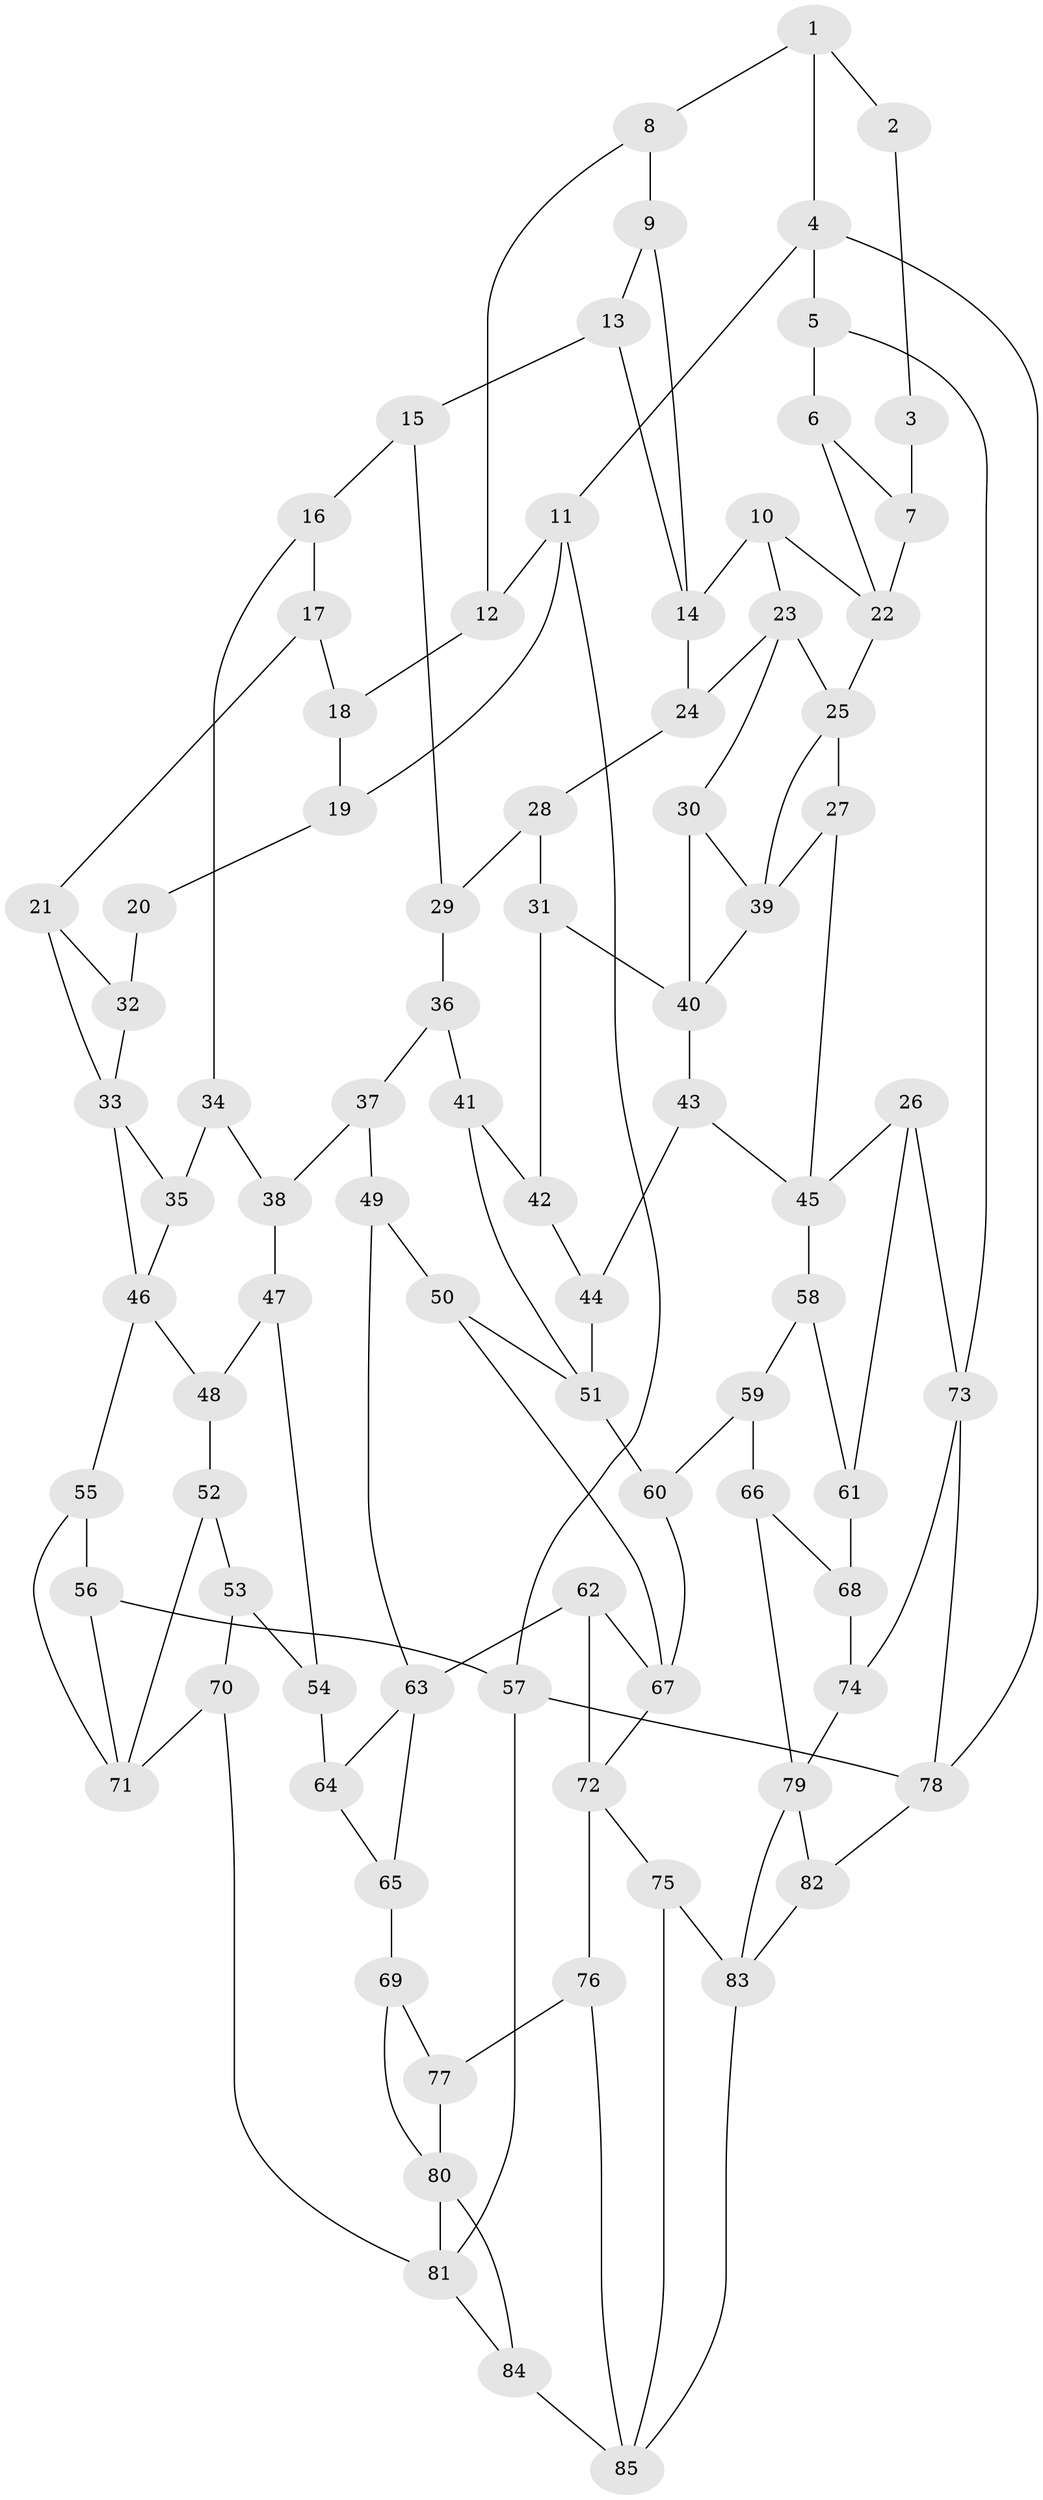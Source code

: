 // original degree distribution, {3: 0.041666666666666664, 5: 0.525, 4: 0.2, 6: 0.23333333333333334}
// Generated by graph-tools (version 1.1) at 2025/38/03/04/25 23:38:21]
// undirected, 85 vertices, 138 edges
graph export_dot {
  node [color=gray90,style=filled];
  1;
  2;
  3;
  4;
  5;
  6;
  7;
  8;
  9;
  10;
  11;
  12;
  13;
  14;
  15;
  16;
  17;
  18;
  19;
  20;
  21;
  22;
  23;
  24;
  25;
  26;
  27;
  28;
  29;
  30;
  31;
  32;
  33;
  34;
  35;
  36;
  37;
  38;
  39;
  40;
  41;
  42;
  43;
  44;
  45;
  46;
  47;
  48;
  49;
  50;
  51;
  52;
  53;
  54;
  55;
  56;
  57;
  58;
  59;
  60;
  61;
  62;
  63;
  64;
  65;
  66;
  67;
  68;
  69;
  70;
  71;
  72;
  73;
  74;
  75;
  76;
  77;
  78;
  79;
  80;
  81;
  82;
  83;
  84;
  85;
  1 -- 2 [weight=1.0];
  1 -- 4 [weight=1.0];
  1 -- 8 [weight=1.0];
  2 -- 3 [weight=1.0];
  3 -- 7 [weight=2.0];
  4 -- 5 [weight=1.0];
  4 -- 11 [weight=1.0];
  4 -- 78 [weight=1.0];
  5 -- 6 [weight=1.0];
  5 -- 73 [weight=1.0];
  6 -- 7 [weight=1.0];
  6 -- 22 [weight=1.0];
  7 -- 22 [weight=1.0];
  8 -- 9 [weight=1.0];
  8 -- 12 [weight=1.0];
  9 -- 13 [weight=1.0];
  9 -- 14 [weight=1.0];
  10 -- 14 [weight=1.0];
  10 -- 22 [weight=1.0];
  10 -- 23 [weight=1.0];
  11 -- 12 [weight=1.0];
  11 -- 19 [weight=1.0];
  11 -- 57 [weight=1.0];
  12 -- 18 [weight=1.0];
  13 -- 14 [weight=1.0];
  13 -- 15 [weight=1.0];
  14 -- 24 [weight=1.0];
  15 -- 16 [weight=1.0];
  15 -- 29 [weight=1.0];
  16 -- 17 [weight=1.0];
  16 -- 34 [weight=1.0];
  17 -- 18 [weight=1.0];
  17 -- 21 [weight=1.0];
  18 -- 19 [weight=1.0];
  19 -- 20 [weight=1.0];
  20 -- 32 [weight=2.0];
  21 -- 32 [weight=1.0];
  21 -- 33 [weight=1.0];
  22 -- 25 [weight=1.0];
  23 -- 24 [weight=1.0];
  23 -- 25 [weight=1.0];
  23 -- 30 [weight=1.0];
  24 -- 28 [weight=1.0];
  25 -- 27 [weight=1.0];
  25 -- 39 [weight=1.0];
  26 -- 45 [weight=1.0];
  26 -- 61 [weight=1.0];
  26 -- 73 [weight=1.0];
  27 -- 39 [weight=1.0];
  27 -- 45 [weight=1.0];
  28 -- 29 [weight=1.0];
  28 -- 31 [weight=1.0];
  29 -- 36 [weight=1.0];
  30 -- 39 [weight=1.0];
  30 -- 40 [weight=1.0];
  31 -- 40 [weight=1.0];
  31 -- 42 [weight=2.0];
  32 -- 33 [weight=1.0];
  33 -- 35 [weight=1.0];
  33 -- 46 [weight=1.0];
  34 -- 35 [weight=1.0];
  34 -- 38 [weight=1.0];
  35 -- 46 [weight=1.0];
  36 -- 37 [weight=1.0];
  36 -- 41 [weight=1.0];
  37 -- 38 [weight=1.0];
  37 -- 49 [weight=1.0];
  38 -- 47 [weight=1.0];
  39 -- 40 [weight=1.0];
  40 -- 43 [weight=1.0];
  41 -- 42 [weight=1.0];
  41 -- 51 [weight=1.0];
  42 -- 44 [weight=1.0];
  43 -- 44 [weight=1.0];
  43 -- 45 [weight=1.0];
  44 -- 51 [weight=1.0];
  45 -- 58 [weight=1.0];
  46 -- 48 [weight=1.0];
  46 -- 55 [weight=1.0];
  47 -- 48 [weight=1.0];
  47 -- 54 [weight=1.0];
  48 -- 52 [weight=1.0];
  49 -- 50 [weight=1.0];
  49 -- 63 [weight=1.0];
  50 -- 51 [weight=1.0];
  50 -- 67 [weight=1.0];
  51 -- 60 [weight=1.0];
  52 -- 53 [weight=1.0];
  52 -- 71 [weight=1.0];
  53 -- 54 [weight=1.0];
  53 -- 70 [weight=1.0];
  54 -- 64 [weight=2.0];
  55 -- 56 [weight=1.0];
  55 -- 71 [weight=1.0];
  56 -- 57 [weight=1.0];
  56 -- 71 [weight=1.0];
  57 -- 78 [weight=1.0];
  57 -- 81 [weight=1.0];
  58 -- 59 [weight=1.0];
  58 -- 61 [weight=1.0];
  59 -- 60 [weight=1.0];
  59 -- 66 [weight=1.0];
  60 -- 67 [weight=1.0];
  61 -- 68 [weight=2.0];
  62 -- 63 [weight=1.0];
  62 -- 67 [weight=1.0];
  62 -- 72 [weight=1.0];
  63 -- 64 [weight=1.0];
  63 -- 65 [weight=1.0];
  64 -- 65 [weight=1.0];
  65 -- 69 [weight=1.0];
  66 -- 68 [weight=1.0];
  66 -- 79 [weight=1.0];
  67 -- 72 [weight=1.0];
  68 -- 74 [weight=1.0];
  69 -- 77 [weight=1.0];
  69 -- 80 [weight=1.0];
  70 -- 71 [weight=1.0];
  70 -- 81 [weight=1.0];
  72 -- 75 [weight=1.0];
  72 -- 76 [weight=1.0];
  73 -- 74 [weight=1.0];
  73 -- 78 [weight=1.0];
  74 -- 79 [weight=1.0];
  75 -- 83 [weight=1.0];
  75 -- 85 [weight=1.0];
  76 -- 77 [weight=2.0];
  76 -- 85 [weight=1.0];
  77 -- 80 [weight=1.0];
  78 -- 82 [weight=1.0];
  79 -- 82 [weight=1.0];
  79 -- 83 [weight=1.0];
  80 -- 81 [weight=1.0];
  80 -- 84 [weight=1.0];
  81 -- 84 [weight=1.0];
  82 -- 83 [weight=1.0];
  83 -- 85 [weight=1.0];
  84 -- 85 [weight=1.0];
}
